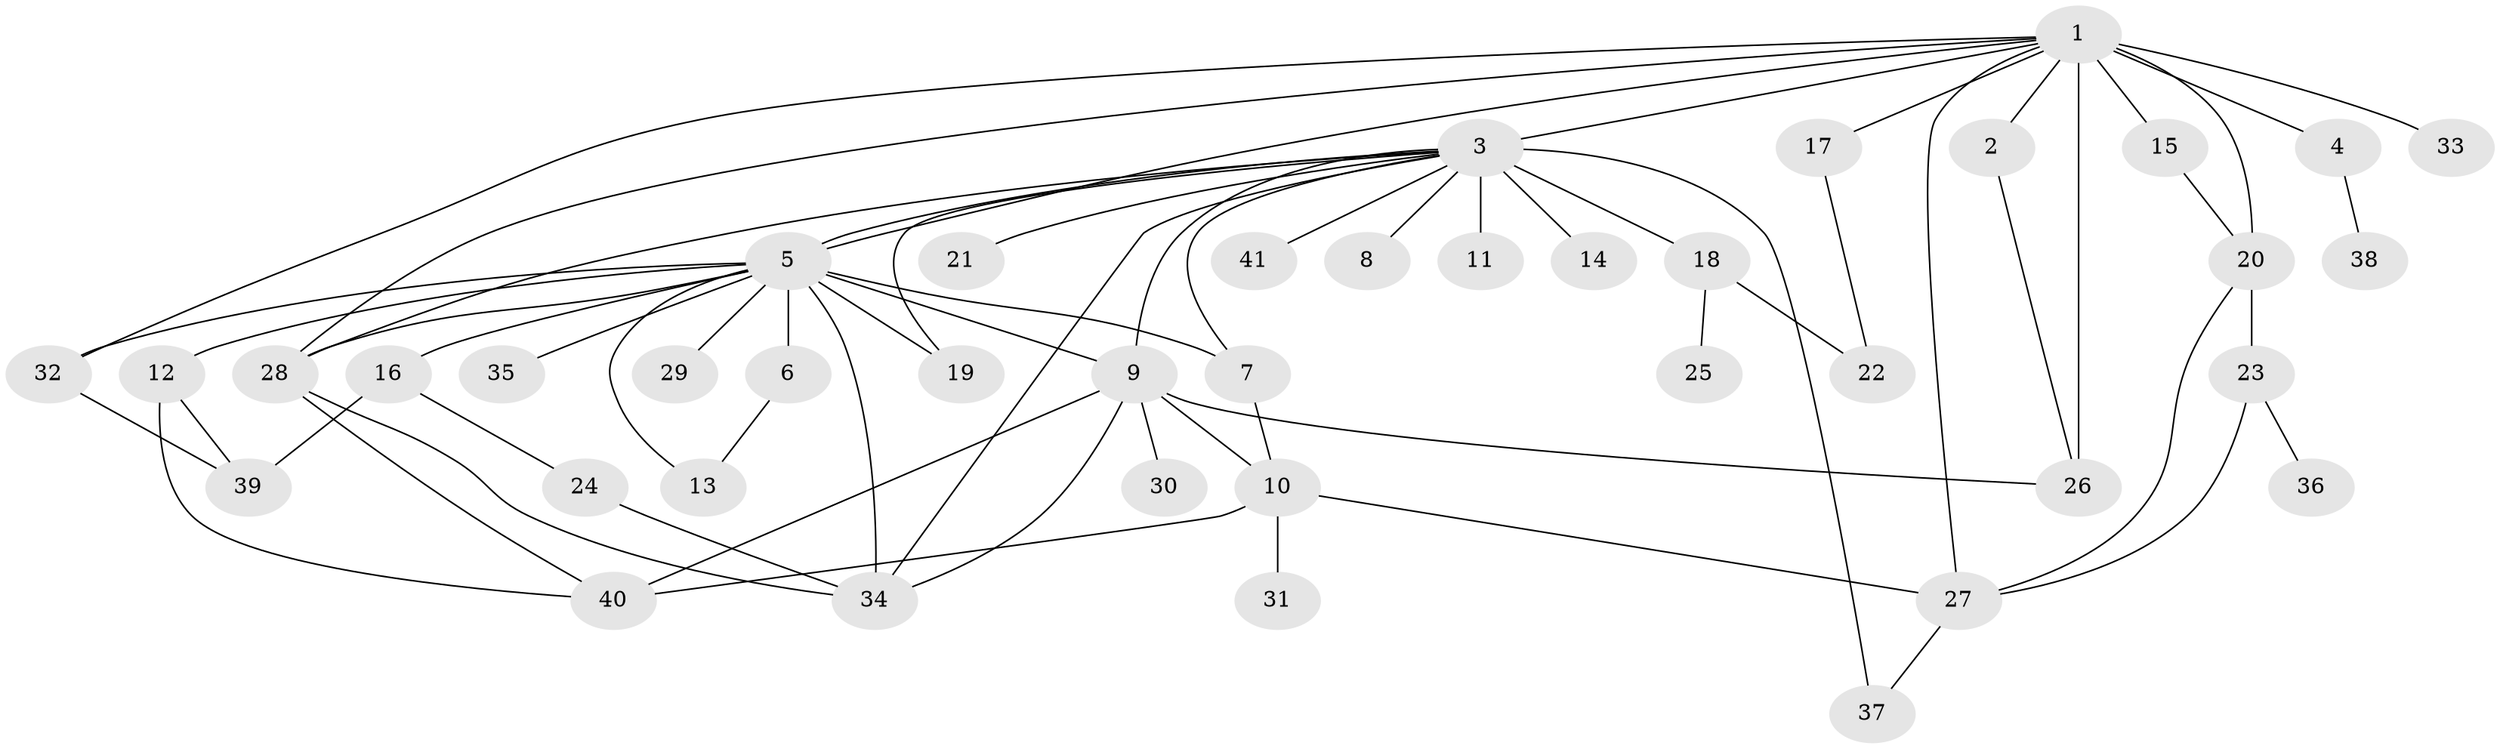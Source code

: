 // original degree distribution, {23: 0.007575757575757576, 5: 0.030303030303030304, 25: 0.007575757575757576, 4: 0.06060606060606061, 29: 0.007575757575757576, 1: 0.5606060606060606, 2: 0.17424242424242425, 12: 0.007575757575757576, 3: 0.11363636363636363, 6: 0.022727272727272728, 10: 0.007575757575757576}
// Generated by graph-tools (version 1.1) at 2025/50/03/04/25 22:50:28]
// undirected, 41 vertices, 66 edges
graph export_dot {
  node [color=gray90,style=filled];
  1;
  2;
  3;
  4;
  5;
  6;
  7;
  8;
  9;
  10;
  11;
  12;
  13;
  14;
  15;
  16;
  17;
  18;
  19;
  20;
  21;
  22;
  23;
  24;
  25;
  26;
  27;
  28;
  29;
  30;
  31;
  32;
  33;
  34;
  35;
  36;
  37;
  38;
  39;
  40;
  41;
  1 -- 2 [weight=1.0];
  1 -- 3 [weight=1.0];
  1 -- 4 [weight=1.0];
  1 -- 5 [weight=1.0];
  1 -- 15 [weight=1.0];
  1 -- 17 [weight=1.0];
  1 -- 20 [weight=1.0];
  1 -- 26 [weight=9.0];
  1 -- 27 [weight=1.0];
  1 -- 28 [weight=1.0];
  1 -- 32 [weight=1.0];
  1 -- 33 [weight=1.0];
  2 -- 26 [weight=1.0];
  3 -- 5 [weight=1.0];
  3 -- 7 [weight=1.0];
  3 -- 8 [weight=1.0];
  3 -- 9 [weight=1.0];
  3 -- 11 [weight=11.0];
  3 -- 14 [weight=1.0];
  3 -- 18 [weight=1.0];
  3 -- 19 [weight=1.0];
  3 -- 21 [weight=1.0];
  3 -- 28 [weight=1.0];
  3 -- 34 [weight=1.0];
  3 -- 37 [weight=1.0];
  3 -- 41 [weight=1.0];
  4 -- 38 [weight=1.0];
  5 -- 6 [weight=1.0];
  5 -- 7 [weight=10.0];
  5 -- 9 [weight=1.0];
  5 -- 12 [weight=1.0];
  5 -- 13 [weight=1.0];
  5 -- 16 [weight=1.0];
  5 -- 19 [weight=1.0];
  5 -- 28 [weight=1.0];
  5 -- 29 [weight=1.0];
  5 -- 32 [weight=3.0];
  5 -- 34 [weight=2.0];
  5 -- 35 [weight=1.0];
  6 -- 13 [weight=1.0];
  7 -- 10 [weight=1.0];
  9 -- 10 [weight=1.0];
  9 -- 26 [weight=1.0];
  9 -- 30 [weight=1.0];
  9 -- 34 [weight=1.0];
  9 -- 40 [weight=1.0];
  10 -- 27 [weight=1.0];
  10 -- 31 [weight=1.0];
  10 -- 40 [weight=1.0];
  12 -- 39 [weight=1.0];
  12 -- 40 [weight=1.0];
  15 -- 20 [weight=1.0];
  16 -- 24 [weight=1.0];
  16 -- 39 [weight=1.0];
  17 -- 22 [weight=1.0];
  18 -- 22 [weight=1.0];
  18 -- 25 [weight=3.0];
  20 -- 23 [weight=7.0];
  20 -- 27 [weight=1.0];
  23 -- 27 [weight=1.0];
  23 -- 36 [weight=1.0];
  24 -- 34 [weight=1.0];
  27 -- 37 [weight=1.0];
  28 -- 34 [weight=1.0];
  28 -- 40 [weight=1.0];
  32 -- 39 [weight=1.0];
}
